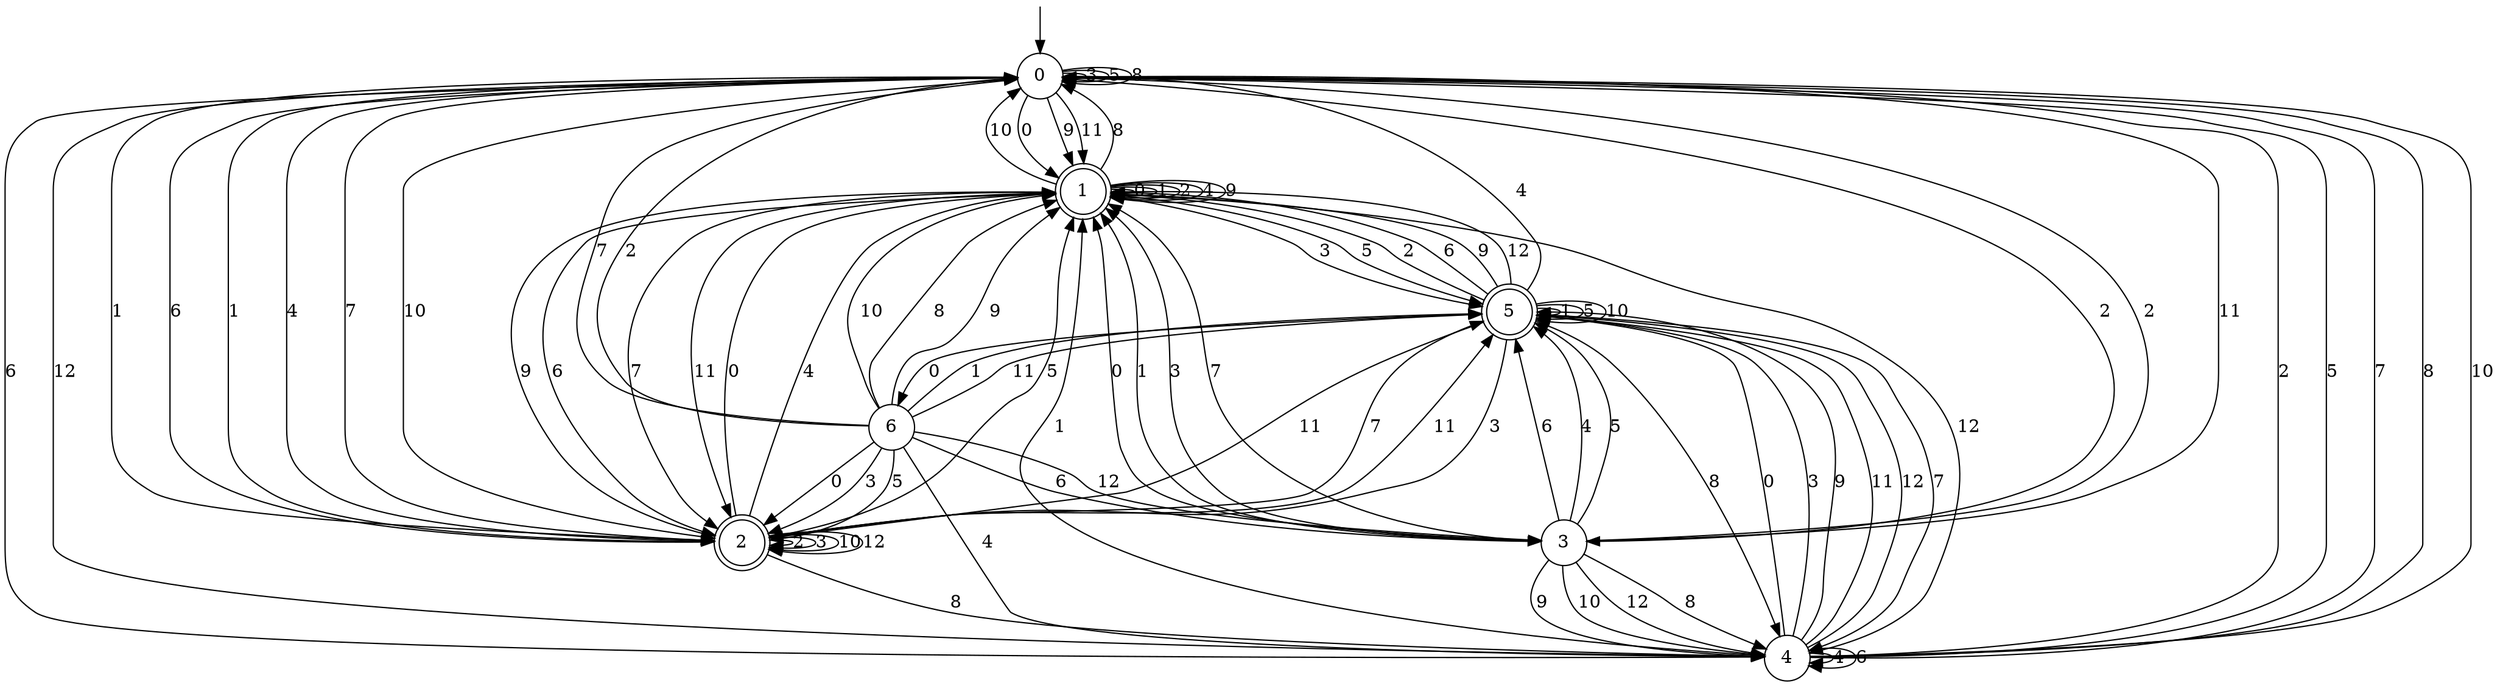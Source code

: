 digraph g {

	s0 [shape="circle" label="0"];
	s1 [shape="doublecircle" label="1"];
	s2 [shape="doublecircle" label="2"];
	s3 [shape="circle" label="3"];
	s4 [shape="circle" label="4"];
	s5 [shape="doublecircle" label="5"];
	s6 [shape="circle" label="6"];
	s0 -> s1 [label="0"];
	s0 -> s2 [label="1"];
	s0 -> s3 [label="2"];
	s0 -> s0 [label="3"];
	s0 -> s2 [label="4"];
	s0 -> s0 [label="5"];
	s0 -> s4 [label="6"];
	s0 -> s2 [label="7"];
	s0 -> s0 [label="8"];
	s0 -> s1 [label="9"];
	s0 -> s2 [label="10"];
	s0 -> s1 [label="11"];
	s0 -> s4 [label="12"];
	s1 -> s1 [label="0"];
	s1 -> s1 [label="1"];
	s1 -> s1 [label="2"];
	s1 -> s5 [label="3"];
	s1 -> s1 [label="4"];
	s1 -> s5 [label="5"];
	s1 -> s2 [label="6"];
	s1 -> s2 [label="7"];
	s1 -> s0 [label="8"];
	s1 -> s1 [label="9"];
	s1 -> s0 [label="10"];
	s1 -> s2 [label="11"];
	s1 -> s4 [label="12"];
	s2 -> s1 [label="0"];
	s2 -> s0 [label="1"];
	s2 -> s2 [label="2"];
	s2 -> s2 [label="3"];
	s2 -> s1 [label="4"];
	s2 -> s1 [label="5"];
	s2 -> s0 [label="6"];
	s2 -> s5 [label="7"];
	s2 -> s4 [label="8"];
	s2 -> s1 [label="9"];
	s2 -> s2 [label="10"];
	s2 -> s5 [label="11"];
	s2 -> s2 [label="12"];
	s3 -> s1 [label="0"];
	s3 -> s1 [label="1"];
	s3 -> s0 [label="2"];
	s3 -> s1 [label="3"];
	s3 -> s5 [label="4"];
	s3 -> s5 [label="5"];
	s3 -> s5 [label="6"];
	s3 -> s1 [label="7"];
	s3 -> s4 [label="8"];
	s3 -> s4 [label="9"];
	s3 -> s4 [label="10"];
	s3 -> s0 [label="11"];
	s3 -> s4 [label="12"];
	s4 -> s5 [label="0"];
	s4 -> s1 [label="1"];
	s4 -> s0 [label="2"];
	s4 -> s5 [label="3"];
	s4 -> s4 [label="4"];
	s4 -> s0 [label="5"];
	s4 -> s4 [label="6"];
	s4 -> s0 [label="7"];
	s4 -> s0 [label="8"];
	s4 -> s5 [label="9"];
	s4 -> s0 [label="10"];
	s4 -> s5 [label="11"];
	s4 -> s5 [label="12"];
	s5 -> s6 [label="0"];
	s5 -> s5 [label="1"];
	s5 -> s1 [label="2"];
	s5 -> s2 [label="3"];
	s5 -> s0 [label="4"];
	s5 -> s5 [label="5"];
	s5 -> s1 [label="6"];
	s5 -> s4 [label="7"];
	s5 -> s4 [label="8"];
	s5 -> s1 [label="9"];
	s5 -> s5 [label="10"];
	s5 -> s2 [label="11"];
	s5 -> s1 [label="12"];
	s6 -> s2 [label="0"];
	s6 -> s5 [label="1"];
	s6 -> s0 [label="2"];
	s6 -> s2 [label="3"];
	s6 -> s4 [label="4"];
	s6 -> s2 [label="5"];
	s6 -> s3 [label="6"];
	s6 -> s0 [label="7"];
	s6 -> s1 [label="8"];
	s6 -> s1 [label="9"];
	s6 -> s1 [label="10"];
	s6 -> s5 [label="11"];
	s6 -> s3 [label="12"];

__start0 [label="" shape="none" width="0" height="0"];
__start0 -> s0;

}
